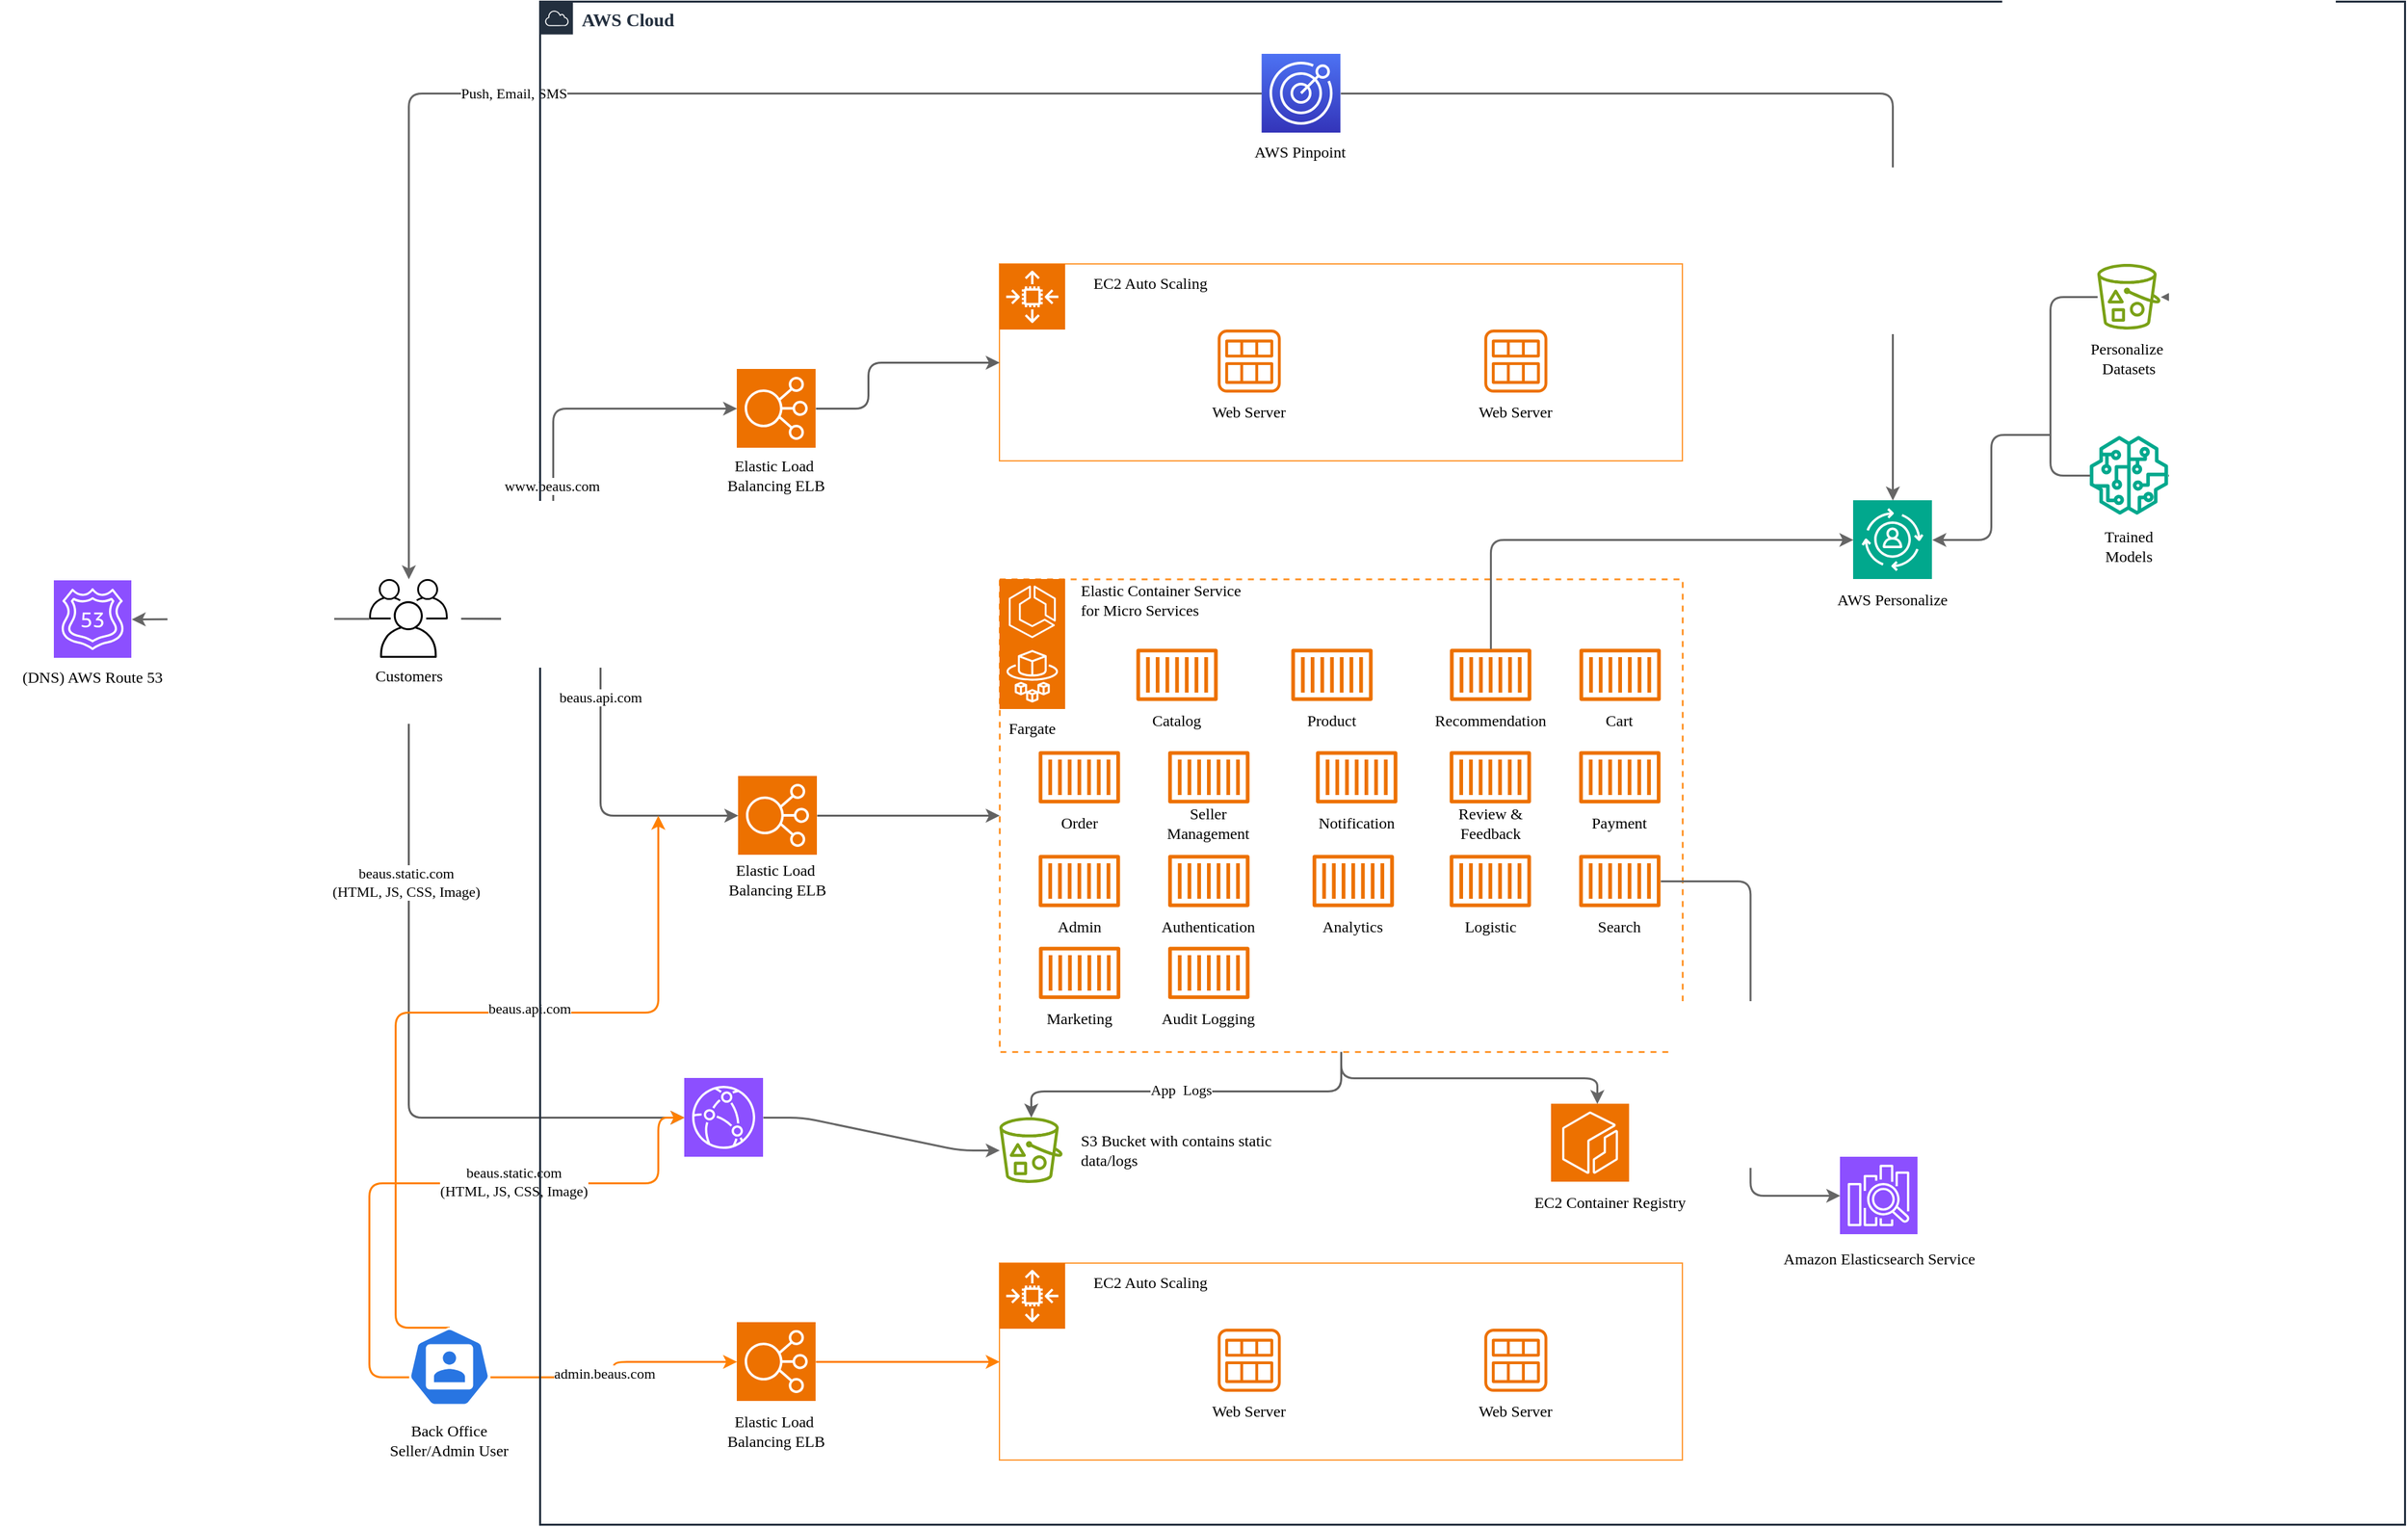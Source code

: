 <mxfile version="25.0.3">
  <diagram name="Page-1" id="vQM3DXcJj9G1k8KUexer">
    <mxGraphModel dx="3611" dy="2741" grid="1" gridSize="10" guides="1" tooltips="1" connect="1" arrows="1" fold="1" page="1" pageScale="1" pageWidth="827" pageHeight="1169" math="0" shadow="0">
      <root>
        <mxCell id="0" />
        <mxCell id="1" parent="0" />
        <mxCell id="d7FSB1s48Pba6PPE3b1l-3" value="&lt;font face=&quot;Verdana&quot; color=&quot;#000000&quot;&gt;Customers&lt;/font&gt;&lt;div&gt;&lt;br&gt;&lt;/div&gt;" style="sketch=0;outlineConnect=0;gradientColor=none;fontColor=#545B64;strokeColor=none;fillColor=#000000;dashed=0;verticalLabelPosition=bottom;verticalAlign=top;align=center;html=1;fontSize=12;fontStyle=0;aspect=fixed;shape=mxgraph.aws4.illustration_users;pointerEvents=1" vertex="1" parent="1">
          <mxGeometry x="200" y="280" width="60" height="60" as="geometry" />
        </mxCell>
        <mxCell id="d7FSB1s48Pba6PPE3b1l-4" value="" style="sketch=0;points=[[0,0,0],[0.25,0,0],[0.5,0,0],[0.75,0,0],[1,0,0],[0,1,0],[0.25,1,0],[0.5,1,0],[0.75,1,0],[1,1,0],[0,0.25,0],[0,0.5,0],[0,0.75,0],[1,0.25,0],[1,0.5,0],[1,0.75,0]];outlineConnect=0;fontColor=#232F3E;fillColor=#8C4FFF;strokeColor=#ffffff;dashed=0;verticalLabelPosition=bottom;verticalAlign=top;align=center;html=1;fontSize=12;fontStyle=0;aspect=fixed;shape=mxgraph.aws4.resourceIcon;resIcon=mxgraph.aws4.route_53;" vertex="1" parent="1">
          <mxGeometry x="-40" y="281" width="59" height="59" as="geometry" />
        </mxCell>
        <mxCell id="d7FSB1s48Pba6PPE3b1l-5" value="(DNS) AWS Route 53" style="text;html=1;align=center;verticalAlign=middle;whiteSpace=wrap;rounded=0;fontFamily=Verdana;" vertex="1" parent="1">
          <mxGeometry x="-80.87" y="340" width="140.75" height="30" as="geometry" />
        </mxCell>
        <mxCell id="d7FSB1s48Pba6PPE3b1l-6" value="" style="sketch=0;points=[[0,0,0],[0.25,0,0],[0.5,0,0],[0.75,0,0],[1,0,0],[0,1,0],[0.25,1,0],[0.5,1,0],[0.75,1,0],[1,1,0],[0,0.25,0],[0,0.5,0],[0,0.75,0],[1,0.25,0],[1,0.5,0],[1,0.75,0]];outlineConnect=0;fontColor=#232F3E;fillColor=#ED7100;strokeColor=#ffffff;dashed=0;verticalLabelPosition=bottom;verticalAlign=top;align=center;html=1;fontSize=12;fontStyle=0;aspect=fixed;shape=mxgraph.aws4.resourceIcon;resIcon=mxgraph.aws4.elastic_load_balancing;" vertex="1" parent="1">
          <mxGeometry x="480" y="120" width="60" height="60" as="geometry" />
        </mxCell>
        <mxCell id="d7FSB1s48Pba6PPE3b1l-64" style="edgeStyle=orthogonalEdgeStyle;rounded=1;orthogonalLoop=1;jettySize=auto;html=1;exitX=1;exitY=0.5;exitDx=0;exitDy=0;exitPerimeter=0;entryX=0;entryY=0.5;entryDx=0;entryDy=0;strokeColor=#616161;strokeWidth=1.5;curved=0;" edge="1" parent="1" source="d7FSB1s48Pba6PPE3b1l-7" target="d7FSB1s48Pba6PPE3b1l-23">
          <mxGeometry relative="1" as="geometry" />
        </mxCell>
        <mxCell id="d7FSB1s48Pba6PPE3b1l-7" value="" style="sketch=0;points=[[0,0,0],[0.25,0,0],[0.5,0,0],[0.75,0,0],[1,0,0],[0,1,0],[0.25,1,0],[0.5,1,0],[0.75,1,0],[1,1,0],[0,0.25,0],[0,0.5,0],[0,0.75,0],[1,0.25,0],[1,0.5,0],[1,0.75,0]];outlineConnect=0;fontColor=#232F3E;fillColor=#ED7100;strokeColor=#ffffff;dashed=0;verticalLabelPosition=bottom;verticalAlign=top;align=center;html=1;fontSize=12;fontStyle=0;aspect=fixed;shape=mxgraph.aws4.resourceIcon;resIcon=mxgraph.aws4.elastic_load_balancing;" vertex="1" parent="1">
          <mxGeometry x="481" y="430" width="60" height="60" as="geometry" />
        </mxCell>
        <mxCell id="d7FSB1s48Pba6PPE3b1l-9" value="" style="rounded=0;whiteSpace=wrap;html=1;fontColor=#000000;strokeColor=#FF9933;" vertex="1" parent="1">
          <mxGeometry x="680" y="40" width="520" height="150" as="geometry" />
        </mxCell>
        <mxCell id="d7FSB1s48Pba6PPE3b1l-10" value="" style="sketch=0;points=[[0,0,0],[0.25,0,0],[0.5,0,0],[0.75,0,0],[1,0,0],[0,1,0],[0.25,1,0],[0.5,1,0],[0.75,1,0],[1,1,0],[0,0.25,0],[0,0.5,0],[0,0.75,0],[1,0.25,0],[1,0.5,0],[1,0.75,0]];outlineConnect=0;fontColor=#232F3E;fillColor=#ED7100;strokeColor=#ffffff;dashed=0;verticalLabelPosition=bottom;verticalAlign=top;align=center;html=1;fontSize=12;fontStyle=0;aspect=fixed;shape=mxgraph.aws4.resourceIcon;resIcon=mxgraph.aws4.auto_scaling2;" vertex="1" parent="1">
          <mxGeometry x="680" y="40" width="50" height="50" as="geometry" />
        </mxCell>
        <mxCell id="d7FSB1s48Pba6PPE3b1l-11" value="" style="sketch=0;outlineConnect=0;fontColor=#232F3E;gradientColor=none;fillColor=#ED7100;strokeColor=none;dashed=0;verticalLabelPosition=bottom;verticalAlign=top;align=center;html=1;fontSize=12;fontStyle=0;aspect=fixed;pointerEvents=1;shape=mxgraph.aws4.ami;" vertex="1" parent="1">
          <mxGeometry x="846.19" y="90" width="48" height="48" as="geometry" />
        </mxCell>
        <mxCell id="d7FSB1s48Pba6PPE3b1l-12" value="Web Server" style="text;html=1;align=center;verticalAlign=middle;whiteSpace=wrap;rounded=0;fontFamily=Verdana;" vertex="1" parent="1">
          <mxGeometry x="827" y="138" width="86.38" height="30" as="geometry" />
        </mxCell>
        <mxCell id="d7FSB1s48Pba6PPE3b1l-13" value="" style="sketch=0;outlineConnect=0;fontColor=#232F3E;gradientColor=none;fillColor=#ED7100;strokeColor=none;dashed=0;verticalLabelPosition=bottom;verticalAlign=top;align=center;html=1;fontSize=12;fontStyle=0;aspect=fixed;pointerEvents=1;shape=mxgraph.aws4.ami;" vertex="1" parent="1">
          <mxGeometry x="1049.19" y="90" width="48" height="48" as="geometry" />
        </mxCell>
        <mxCell id="d7FSB1s48Pba6PPE3b1l-14" value="Web Server" style="text;html=1;align=center;verticalAlign=middle;whiteSpace=wrap;rounded=0;fontFamily=Verdana;" vertex="1" parent="1">
          <mxGeometry x="1030" y="138" width="86.38" height="30" as="geometry" />
        </mxCell>
        <mxCell id="d7FSB1s48Pba6PPE3b1l-15" value="EC2 Auto Scaling" style="text;html=1;align=center;verticalAlign=middle;whiteSpace=wrap;rounded=0;fontFamily=Verdana;fontStyle=0" vertex="1" parent="1">
          <mxGeometry x="730" y="40" width="130" height="30" as="geometry" />
        </mxCell>
        <mxCell id="d7FSB1s48Pba6PPE3b1l-16" value="" style="rounded=0;whiteSpace=wrap;html=1;fontColor=#000000;strokeColor=#FF9933;" vertex="1" parent="1">
          <mxGeometry x="680" y="801" width="520" height="150" as="geometry" />
        </mxCell>
        <mxCell id="d7FSB1s48Pba6PPE3b1l-17" value="" style="sketch=0;points=[[0,0,0],[0.25,0,0],[0.5,0,0],[0.75,0,0],[1,0,0],[0,1,0],[0.25,1,0],[0.5,1,0],[0.75,1,0],[1,1,0],[0,0.25,0],[0,0.5,0],[0,0.75,0],[1,0.25,0],[1,0.5,0],[1,0.75,0]];outlineConnect=0;fontColor=#232F3E;fillColor=#ED7100;strokeColor=#ffffff;dashed=0;verticalLabelPosition=bottom;verticalAlign=top;align=center;html=1;fontSize=12;fontStyle=0;aspect=fixed;shape=mxgraph.aws4.resourceIcon;resIcon=mxgraph.aws4.auto_scaling2;" vertex="1" parent="1">
          <mxGeometry x="680" y="801" width="50" height="50" as="geometry" />
        </mxCell>
        <mxCell id="d7FSB1s48Pba6PPE3b1l-18" value="" style="sketch=0;outlineConnect=0;fontColor=#232F3E;gradientColor=none;fillColor=#ED7100;strokeColor=none;dashed=0;verticalLabelPosition=bottom;verticalAlign=top;align=center;html=1;fontSize=12;fontStyle=0;aspect=fixed;pointerEvents=1;shape=mxgraph.aws4.ami;" vertex="1" parent="1">
          <mxGeometry x="846.19" y="851" width="48" height="48" as="geometry" />
        </mxCell>
        <mxCell id="d7FSB1s48Pba6PPE3b1l-19" value="Web Server" style="text;html=1;align=center;verticalAlign=middle;whiteSpace=wrap;rounded=0;fontFamily=Verdana;" vertex="1" parent="1">
          <mxGeometry x="827" y="899" width="86.38" height="30" as="geometry" />
        </mxCell>
        <mxCell id="d7FSB1s48Pba6PPE3b1l-20" value="" style="sketch=0;outlineConnect=0;fontColor=#232F3E;gradientColor=none;fillColor=#ED7100;strokeColor=none;dashed=0;verticalLabelPosition=bottom;verticalAlign=top;align=center;html=1;fontSize=12;fontStyle=0;aspect=fixed;pointerEvents=1;shape=mxgraph.aws4.ami;" vertex="1" parent="1">
          <mxGeometry x="1049.19" y="851" width="48" height="48" as="geometry" />
        </mxCell>
        <mxCell id="d7FSB1s48Pba6PPE3b1l-21" value="Web Server" style="text;html=1;align=center;verticalAlign=middle;whiteSpace=wrap;rounded=0;fontFamily=Verdana;" vertex="1" parent="1">
          <mxGeometry x="1030" y="899" width="86.38" height="30" as="geometry" />
        </mxCell>
        <mxCell id="d7FSB1s48Pba6PPE3b1l-22" value="EC2 Auto Scaling" style="text;html=1;align=center;verticalAlign=middle;whiteSpace=wrap;rounded=0;fontFamily=Verdana;fontStyle=0" vertex="1" parent="1">
          <mxGeometry x="730" y="801" width="130" height="30" as="geometry" />
        </mxCell>
        <mxCell id="d7FSB1s48Pba6PPE3b1l-70" style="edgeStyle=orthogonalEdgeStyle;rounded=1;orthogonalLoop=1;jettySize=auto;html=1;exitX=0.5;exitY=1;exitDx=0;exitDy=0;strokeColor=#666666;strokeWidth=1.5;curved=0;" edge="1" parent="1" source="d7FSB1s48Pba6PPE3b1l-23" target="d7FSB1s48Pba6PPE3b1l-66">
          <mxGeometry relative="1" as="geometry">
            <Array as="points">
              <mxPoint x="940" y="660" />
              <mxPoint x="1135" y="660" />
            </Array>
          </mxGeometry>
        </mxCell>
        <mxCell id="d7FSB1s48Pba6PPE3b1l-23" value="" style="rounded=0;whiteSpace=wrap;html=1;fontColor=#000000;strokeColor=#FF9933;dashed=1;strokeWidth=1.5;" vertex="1" parent="1">
          <mxGeometry x="680" y="280" width="520" height="360" as="geometry" />
        </mxCell>
        <mxCell id="d7FSB1s48Pba6PPE3b1l-24" value="" style="sketch=0;points=[[0,0,0],[0.25,0,0],[0.5,0,0],[0.75,0,0],[1,0,0],[0,1,0],[0.25,1,0],[0.5,1,0],[0.75,1,0],[1,1,0],[0,0.25,0],[0,0.5,0],[0,0.75,0],[1,0.25,0],[1,0.5,0],[1,0.75,0]];outlineConnect=0;fontColor=#232F3E;fillColor=#ED7100;strokeColor=#ffffff;dashed=0;verticalLabelPosition=bottom;verticalAlign=top;align=center;html=1;fontSize=12;fontStyle=0;aspect=fixed;shape=mxgraph.aws4.resourceIcon;resIcon=mxgraph.aws4.ecs;" vertex="1" parent="1">
          <mxGeometry x="680" y="280" width="50" height="50" as="geometry" />
        </mxCell>
        <mxCell id="d7FSB1s48Pba6PPE3b1l-25" value="" style="sketch=0;points=[[0,0,0],[0.25,0,0],[0.5,0,0],[0.75,0,0],[1,0,0],[0,1,0],[0.25,1,0],[0.5,1,0],[0.75,1,0],[1,1,0],[0,0.25,0],[0,0.5,0],[0,0.75,0],[1,0.25,0],[1,0.5,0],[1,0.75,0]];outlineConnect=0;fontColor=#232F3E;fillColor=#ED7100;strokeColor=#ffffff;dashed=0;verticalLabelPosition=bottom;verticalAlign=top;align=center;html=1;fontSize=12;fontStyle=0;aspect=fixed;shape=mxgraph.aws4.resourceIcon;resIcon=mxgraph.aws4.fargate;" vertex="1" parent="1">
          <mxGeometry x="680" y="329" width="50" height="50" as="geometry" />
        </mxCell>
        <mxCell id="d7FSB1s48Pba6PPE3b1l-26" value="Elastic Container Service&amp;nbsp;&lt;div&gt;for Micro Services&lt;/div&gt;" style="text;html=1;align=left;verticalAlign=middle;whiteSpace=wrap;rounded=0;fontFamily=Verdana;fontStyle=0" vertex="1" parent="1">
          <mxGeometry x="740" y="281" width="160" height="30" as="geometry" />
        </mxCell>
        <mxCell id="d7FSB1s48Pba6PPE3b1l-27" value="" style="sketch=0;outlineConnect=0;fontColor=#232F3E;gradientColor=none;fillColor=#ED7100;strokeColor=none;dashed=0;verticalLabelPosition=bottom;verticalAlign=top;align=center;html=1;fontSize=12;fontStyle=0;aspect=fixed;pointerEvents=1;shape=mxgraph.aws4.container_1;" vertex="1" parent="1">
          <mxGeometry x="784.25" y="333" width="61.94" height="40" as="geometry" />
        </mxCell>
        <mxCell id="d7FSB1s48Pba6PPE3b1l-28" value="Fargate" style="text;html=1;align=center;verticalAlign=middle;whiteSpace=wrap;rounded=0;fontFamily=Verdana;" vertex="1" parent="1">
          <mxGeometry x="680" y="379" width="50" height="30" as="geometry" />
        </mxCell>
        <mxCell id="d7FSB1s48Pba6PPE3b1l-29" value="Catalog" style="text;html=1;align=center;verticalAlign=middle;whiteSpace=wrap;rounded=0;fontFamily=Verdana;" vertex="1" parent="1">
          <mxGeometry x="772.03" y="373" width="86.38" height="30" as="geometry" />
        </mxCell>
        <mxCell id="d7FSB1s48Pba6PPE3b1l-30" value="" style="sketch=0;outlineConnect=0;fontColor=#232F3E;gradientColor=none;fillColor=#ED7100;strokeColor=none;dashed=0;verticalLabelPosition=bottom;verticalAlign=top;align=center;html=1;fontSize=12;fontStyle=0;aspect=fixed;pointerEvents=1;shape=mxgraph.aws4.container_1;" vertex="1" parent="1">
          <mxGeometry x="902.22" y="333" width="61.94" height="40" as="geometry" />
        </mxCell>
        <mxCell id="d7FSB1s48Pba6PPE3b1l-31" value="Product" style="text;html=1;align=center;verticalAlign=middle;whiteSpace=wrap;rounded=0;fontFamily=Verdana;" vertex="1" parent="1">
          <mxGeometry x="890" y="373" width="86.38" height="30" as="geometry" />
        </mxCell>
        <mxCell id="d7FSB1s48Pba6PPE3b1l-32" value="" style="sketch=0;outlineConnect=0;fontColor=#232F3E;gradientColor=none;fillColor=#ED7100;strokeColor=none;dashed=0;verticalLabelPosition=bottom;verticalAlign=top;align=center;html=1;fontSize=12;fontStyle=0;aspect=fixed;pointerEvents=1;shape=mxgraph.aws4.container_1;" vertex="1" parent="1">
          <mxGeometry x="1023.03" y="333" width="61.94" height="40" as="geometry" />
        </mxCell>
        <mxCell id="d7FSB1s48Pba6PPE3b1l-33" value="Recommendation" style="text;html=1;align=center;verticalAlign=middle;whiteSpace=wrap;rounded=0;fontFamily=Verdana;" vertex="1" parent="1">
          <mxGeometry x="1010.81" y="373" width="86.38" height="30" as="geometry" />
        </mxCell>
        <mxCell id="d7FSB1s48Pba6PPE3b1l-34" value="" style="sketch=0;outlineConnect=0;fontColor=#232F3E;gradientColor=none;fillColor=#ED7100;strokeColor=none;dashed=0;verticalLabelPosition=bottom;verticalAlign=top;align=center;html=1;fontSize=12;fontStyle=0;aspect=fixed;pointerEvents=1;shape=mxgraph.aws4.container_1;" vertex="1" parent="1">
          <mxGeometry x="709.87" y="411" width="61.94" height="40" as="geometry" />
        </mxCell>
        <mxCell id="d7FSB1s48Pba6PPE3b1l-35" value="Order" style="text;html=1;align=center;verticalAlign=middle;whiteSpace=wrap;rounded=0;fontFamily=Verdana;" vertex="1" parent="1">
          <mxGeometry x="697.65" y="451" width="86.38" height="30" as="geometry" />
        </mxCell>
        <mxCell id="d7FSB1s48Pba6PPE3b1l-36" value="" style="sketch=0;outlineConnect=0;fontColor=#232F3E;gradientColor=none;fillColor=#ED7100;strokeColor=none;dashed=0;verticalLabelPosition=bottom;verticalAlign=top;align=center;html=1;fontSize=12;fontStyle=0;aspect=fixed;pointerEvents=1;shape=mxgraph.aws4.container_1;" vertex="1" parent="1">
          <mxGeometry x="808.47" y="411" width="61.94" height="40" as="geometry" />
        </mxCell>
        <mxCell id="d7FSB1s48Pba6PPE3b1l-37" value="Seller Management" style="text;html=1;align=center;verticalAlign=middle;whiteSpace=wrap;rounded=0;fontFamily=Verdana;" vertex="1" parent="1">
          <mxGeometry x="796.25" y="451" width="86.38" height="30" as="geometry" />
        </mxCell>
        <mxCell id="d7FSB1s48Pba6PPE3b1l-38" value="" style="sketch=0;outlineConnect=0;fontColor=#232F3E;gradientColor=none;fillColor=#ED7100;strokeColor=none;dashed=0;verticalLabelPosition=bottom;verticalAlign=top;align=center;html=1;fontSize=12;fontStyle=0;aspect=fixed;pointerEvents=1;shape=mxgraph.aws4.container_1;" vertex="1" parent="1">
          <mxGeometry x="921.03" y="411" width="61.94" height="40" as="geometry" />
        </mxCell>
        <mxCell id="d7FSB1s48Pba6PPE3b1l-39" value="Notification" style="text;html=1;align=center;verticalAlign=middle;whiteSpace=wrap;rounded=0;fontFamily=Verdana;" vertex="1" parent="1">
          <mxGeometry x="908.81" y="451" width="86.38" height="30" as="geometry" />
        </mxCell>
        <mxCell id="d7FSB1s48Pba6PPE3b1l-40" value="" style="sketch=0;outlineConnect=0;fontColor=#232F3E;gradientColor=none;fillColor=#ED7100;strokeColor=none;dashed=0;verticalLabelPosition=bottom;verticalAlign=top;align=center;html=1;fontSize=12;fontStyle=0;aspect=fixed;pointerEvents=1;shape=mxgraph.aws4.container_1;" vertex="1" parent="1">
          <mxGeometry x="1022.81" y="411" width="61.94" height="40" as="geometry" />
        </mxCell>
        <mxCell id="d7FSB1s48Pba6PPE3b1l-41" value="Review &amp;amp; Feedback" style="text;html=1;align=center;verticalAlign=middle;whiteSpace=wrap;rounded=0;fontFamily=Verdana;" vertex="1" parent="1">
          <mxGeometry x="1010.59" y="451" width="86.38" height="30" as="geometry" />
        </mxCell>
        <mxCell id="d7FSB1s48Pba6PPE3b1l-42" value="" style="sketch=0;outlineConnect=0;fontColor=#232F3E;gradientColor=none;fillColor=#ED7100;strokeColor=none;dashed=0;verticalLabelPosition=bottom;verticalAlign=top;align=center;html=1;fontSize=12;fontStyle=0;aspect=fixed;pointerEvents=1;shape=mxgraph.aws4.container_1;" vertex="1" parent="1">
          <mxGeometry x="1121.41" y="411" width="61.94" height="40" as="geometry" />
        </mxCell>
        <mxCell id="d7FSB1s48Pba6PPE3b1l-43" value="Payment" style="text;html=1;align=center;verticalAlign=middle;whiteSpace=wrap;rounded=0;fontFamily=Verdana;" vertex="1" parent="1">
          <mxGeometry x="1109.19" y="451" width="86.38" height="30" as="geometry" />
        </mxCell>
        <mxCell id="d7FSB1s48Pba6PPE3b1l-44" value="" style="sketch=0;outlineConnect=0;fontColor=#232F3E;gradientColor=none;fillColor=#ED7100;strokeColor=none;dashed=0;verticalLabelPosition=bottom;verticalAlign=top;align=center;html=1;fontSize=12;fontStyle=0;aspect=fixed;pointerEvents=1;shape=mxgraph.aws4.container_1;" vertex="1" parent="1">
          <mxGeometry x="1121.63" y="333" width="61.94" height="40" as="geometry" />
        </mxCell>
        <mxCell id="d7FSB1s48Pba6PPE3b1l-45" value="Cart" style="text;html=1;align=center;verticalAlign=middle;whiteSpace=wrap;rounded=0;fontFamily=Verdana;" vertex="1" parent="1">
          <mxGeometry x="1109.41" y="373" width="86.38" height="30" as="geometry" />
        </mxCell>
        <mxCell id="d7FSB1s48Pba6PPE3b1l-46" value="" style="sketch=0;outlineConnect=0;fontColor=#232F3E;gradientColor=none;fillColor=#ED7100;strokeColor=none;dashed=0;verticalLabelPosition=bottom;verticalAlign=top;align=center;html=1;fontSize=12;fontStyle=0;aspect=fixed;pointerEvents=1;shape=mxgraph.aws4.container_1;" vertex="1" parent="1">
          <mxGeometry x="709.87" y="490" width="61.94" height="40" as="geometry" />
        </mxCell>
        <mxCell id="d7FSB1s48Pba6PPE3b1l-47" value="Admin" style="text;html=1;align=center;verticalAlign=middle;whiteSpace=wrap;rounded=0;fontFamily=Verdana;" vertex="1" parent="1">
          <mxGeometry x="697.65" y="530" width="86.38" height="30" as="geometry" />
        </mxCell>
        <mxCell id="d7FSB1s48Pba6PPE3b1l-48" value="" style="sketch=0;outlineConnect=0;fontColor=#232F3E;gradientColor=none;fillColor=#ED7100;strokeColor=none;dashed=0;verticalLabelPosition=bottom;verticalAlign=top;align=center;html=1;fontSize=12;fontStyle=0;aspect=fixed;pointerEvents=1;shape=mxgraph.aws4.container_1;" vertex="1" parent="1">
          <mxGeometry x="808.47" y="490" width="61.94" height="40" as="geometry" />
        </mxCell>
        <mxCell id="d7FSB1s48Pba6PPE3b1l-49" value="Authentication" style="text;html=1;align=center;verticalAlign=middle;whiteSpace=wrap;rounded=0;fontFamily=Verdana;" vertex="1" parent="1">
          <mxGeometry x="796.25" y="530" width="86.38" height="30" as="geometry" />
        </mxCell>
        <mxCell id="d7FSB1s48Pba6PPE3b1l-50" value="" style="sketch=0;outlineConnect=0;fontColor=#232F3E;gradientColor=none;fillColor=#ED7100;strokeColor=none;dashed=0;verticalLabelPosition=bottom;verticalAlign=top;align=center;html=1;fontSize=12;fontStyle=0;aspect=fixed;pointerEvents=1;shape=mxgraph.aws4.container_1;" vertex="1" parent="1">
          <mxGeometry x="918.41" y="490" width="61.94" height="40" as="geometry" />
        </mxCell>
        <mxCell id="d7FSB1s48Pba6PPE3b1l-51" value="Analytics" style="text;html=1;align=center;verticalAlign=middle;whiteSpace=wrap;rounded=0;fontFamily=Verdana;" vertex="1" parent="1">
          <mxGeometry x="906.19" y="530" width="86.38" height="30" as="geometry" />
        </mxCell>
        <mxCell id="d7FSB1s48Pba6PPE3b1l-52" value="" style="sketch=0;outlineConnect=0;fontColor=#232F3E;gradientColor=none;fillColor=#ED7100;strokeColor=none;dashed=0;verticalLabelPosition=bottom;verticalAlign=top;align=center;html=1;fontSize=12;fontStyle=0;aspect=fixed;pointerEvents=1;shape=mxgraph.aws4.container_1;" vertex="1" parent="1">
          <mxGeometry x="1022.81" y="490" width="61.94" height="40" as="geometry" />
        </mxCell>
        <mxCell id="d7FSB1s48Pba6PPE3b1l-53" value="Logistic" style="text;html=1;align=center;verticalAlign=middle;whiteSpace=wrap;rounded=0;fontFamily=Verdana;" vertex="1" parent="1">
          <mxGeometry x="1010.59" y="530" width="86.38" height="30" as="geometry" />
        </mxCell>
        <mxCell id="d7FSB1s48Pba6PPE3b1l-54" value="" style="sketch=0;outlineConnect=0;fontColor=#232F3E;gradientColor=none;fillColor=#ED7100;strokeColor=none;dashed=0;verticalLabelPosition=bottom;verticalAlign=top;align=center;html=1;fontSize=12;fontStyle=0;aspect=fixed;pointerEvents=1;shape=mxgraph.aws4.container_1;" vertex="1" parent="1">
          <mxGeometry x="1121.41" y="490" width="61.94" height="40" as="geometry" />
        </mxCell>
        <mxCell id="d7FSB1s48Pba6PPE3b1l-55" value="Search" style="text;html=1;align=center;verticalAlign=middle;whiteSpace=wrap;rounded=0;fontFamily=Verdana;" vertex="1" parent="1">
          <mxGeometry x="1109.19" y="530" width="86.38" height="30" as="geometry" />
        </mxCell>
        <mxCell id="d7FSB1s48Pba6PPE3b1l-56" value="" style="sketch=0;outlineConnect=0;fontColor=#232F3E;gradientColor=none;fillColor=#ED7100;strokeColor=none;dashed=0;verticalLabelPosition=bottom;verticalAlign=top;align=center;html=1;fontSize=12;fontStyle=0;aspect=fixed;pointerEvents=1;shape=mxgraph.aws4.container_1;" vertex="1" parent="1">
          <mxGeometry x="710.09" y="560" width="61.94" height="40" as="geometry" />
        </mxCell>
        <mxCell id="d7FSB1s48Pba6PPE3b1l-57" value="Marketing" style="text;html=1;align=center;verticalAlign=middle;whiteSpace=wrap;rounded=0;fontFamily=Verdana;" vertex="1" parent="1">
          <mxGeometry x="697.87" y="600" width="86.38" height="30" as="geometry" />
        </mxCell>
        <mxCell id="d7FSB1s48Pba6PPE3b1l-58" value="" style="sketch=0;outlineConnect=0;fontColor=#232F3E;gradientColor=none;fillColor=#ED7100;strokeColor=none;dashed=0;verticalLabelPosition=bottom;verticalAlign=top;align=center;html=1;fontSize=12;fontStyle=0;aspect=fixed;pointerEvents=1;shape=mxgraph.aws4.container_1;" vertex="1" parent="1">
          <mxGeometry x="808.47" y="560" width="61.94" height="40" as="geometry" />
        </mxCell>
        <mxCell id="d7FSB1s48Pba6PPE3b1l-59" value="Audit Logging" style="text;html=1;align=center;verticalAlign=middle;whiteSpace=wrap;rounded=0;fontFamily=Verdana;" vertex="1" parent="1">
          <mxGeometry x="796.25" y="600" width="86.38" height="30" as="geometry" />
        </mxCell>
        <mxCell id="d7FSB1s48Pba6PPE3b1l-60" value="Elastic Load&amp;nbsp;&lt;div&gt;Balancing ELB&lt;/div&gt;" style="text;html=1;align=center;verticalAlign=middle;whiteSpace=wrap;rounded=0;fontFamily=Verdana;fontStyle=0" vertex="1" parent="1">
          <mxGeometry x="450" y="186" width="120" height="30" as="geometry" />
        </mxCell>
        <mxCell id="d7FSB1s48Pba6PPE3b1l-61" value="Elastic Load&amp;nbsp;&lt;div&gt;Balancing ELB&lt;/div&gt;" style="text;html=1;align=center;verticalAlign=middle;whiteSpace=wrap;rounded=0;fontFamily=Verdana;fontStyle=0" vertex="1" parent="1">
          <mxGeometry x="451" y="494" width="120" height="30" as="geometry" />
        </mxCell>
        <mxCell id="d7FSB1s48Pba6PPE3b1l-110" style="edgeStyle=orthogonalEdgeStyle;rounded=1;orthogonalLoop=1;jettySize=auto;html=1;exitX=1;exitY=0.5;exitDx=0;exitDy=0;exitPerimeter=0;entryX=0;entryY=0.5;entryDx=0;entryDy=0;strokeColor=#FF8000;strokeWidth=1.5;curved=0;" edge="1" parent="1" source="d7FSB1s48Pba6PPE3b1l-62" target="d7FSB1s48Pba6PPE3b1l-16">
          <mxGeometry relative="1" as="geometry" />
        </mxCell>
        <mxCell id="d7FSB1s48Pba6PPE3b1l-62" value="" style="sketch=0;points=[[0,0,0],[0.25,0,0],[0.5,0,0],[0.75,0,0],[1,0,0],[0,1,0],[0.25,1,0],[0.5,1,0],[0.75,1,0],[1,1,0],[0,0.25,0],[0,0.5,0],[0,0.75,0],[1,0.25,0],[1,0.5,0],[1,0.75,0]];outlineConnect=0;fontColor=#232F3E;fillColor=#ED7100;strokeColor=#ffffff;dashed=0;verticalLabelPosition=bottom;verticalAlign=top;align=center;html=1;fontSize=12;fontStyle=0;aspect=fixed;shape=mxgraph.aws4.resourceIcon;resIcon=mxgraph.aws4.elastic_load_balancing;" vertex="1" parent="1">
          <mxGeometry x="480" y="846" width="60" height="60" as="geometry" />
        </mxCell>
        <mxCell id="d7FSB1s48Pba6PPE3b1l-63" value="Elastic Load&amp;nbsp;&lt;div&gt;Balancing ELB&lt;/div&gt;" style="text;html=1;align=center;verticalAlign=middle;whiteSpace=wrap;rounded=0;fontFamily=Verdana;fontStyle=0" vertex="1" parent="1">
          <mxGeometry x="450" y="914" width="120" height="30" as="geometry" />
        </mxCell>
        <mxCell id="d7FSB1s48Pba6PPE3b1l-65" value="" style="sketch=0;outlineConnect=0;fontColor=#232F3E;gradientColor=none;fillColor=#7AA116;strokeColor=none;dashed=0;verticalLabelPosition=bottom;verticalAlign=top;align=center;html=1;fontSize=12;fontStyle=0;aspect=fixed;pointerEvents=1;shape=mxgraph.aws4.bucket_with_objects;" vertex="1" parent="1">
          <mxGeometry x="680" y="690" width="48.08" height="50" as="geometry" />
        </mxCell>
        <mxCell id="d7FSB1s48Pba6PPE3b1l-66" value="" style="sketch=0;points=[[0,0,0],[0.25,0,0],[0.5,0,0],[0.75,0,0],[1,0,0],[0,1,0],[0.25,1,0],[0.5,1,0],[0.75,1,0],[1,1,0],[0,0.25,0],[0,0.5,0],[0,0.75,0],[1,0.25,0],[1,0.5,0],[1,0.75,0]];outlineConnect=0;fontColor=#232F3E;fillColor=#ED7100;strokeColor=#ffffff;dashed=0;verticalLabelPosition=bottom;verticalAlign=top;align=center;html=1;fontSize=12;fontStyle=0;aspect=fixed;shape=mxgraph.aws4.resourceIcon;resIcon=mxgraph.aws4.ecr;" vertex="1" parent="1">
          <mxGeometry x="1100" y="679.59" width="59.41" height="59.41" as="geometry" />
        </mxCell>
        <mxCell id="d7FSB1s48Pba6PPE3b1l-68" style="edgeStyle=orthogonalEdgeStyle;rounded=1;orthogonalLoop=1;jettySize=auto;html=1;exitX=0.5;exitY=1;exitDx=0;exitDy=0;strokeColor=#616161;strokeWidth=1.5;curved=0;" edge="1" parent="1" source="d7FSB1s48Pba6PPE3b1l-23" target="d7FSB1s48Pba6PPE3b1l-65">
          <mxGeometry relative="1" as="geometry">
            <mxPoint x="551" y="470" as="sourcePoint" />
            <mxPoint x="690" y="470" as="targetPoint" />
            <Array as="points">
              <mxPoint x="940" y="670" />
              <mxPoint x="704" y="670" />
            </Array>
          </mxGeometry>
        </mxCell>
        <mxCell id="d7FSB1s48Pba6PPE3b1l-69" value="&lt;font face=&quot;Verdana&quot;&gt;App&amp;nbsp; Logs&lt;/font&gt;" style="edgeLabel;html=1;align=center;verticalAlign=middle;resizable=0;points=[];" vertex="1" connectable="0" parent="d7FSB1s48Pba6PPE3b1l-68">
          <mxGeometry x="0.063" y="-1" relative="1" as="geometry">
            <mxPoint as="offset" />
          </mxGeometry>
        </mxCell>
        <mxCell id="d7FSB1s48Pba6PPE3b1l-71" value="S3 Bucket with contains static data/logs" style="text;html=1;align=left;verticalAlign=middle;whiteSpace=wrap;rounded=0;fontFamily=Verdana;fontStyle=0" vertex="1" parent="1">
          <mxGeometry x="740" y="700" width="160" height="30" as="geometry" />
        </mxCell>
        <mxCell id="d7FSB1s48Pba6PPE3b1l-72" value="EC2 Container Registry" style="text;html=1;align=center;verticalAlign=middle;whiteSpace=wrap;rounded=0;fontFamily=Verdana;fontStyle=0" vertex="1" parent="1">
          <mxGeometry x="1070" y="740" width="150" height="30" as="geometry" />
        </mxCell>
        <mxCell id="d7FSB1s48Pba6PPE3b1l-73" value="" style="endArrow=classic;html=1;rounded=1;entryX=0;entryY=0.5;entryDx=0;entryDy=0;entryPerimeter=0;edgeStyle=orthogonalEdgeStyle;strokeColor=#666666;curved=0;strokeWidth=1.5;" edge="1" parent="1" target="d7FSB1s48Pba6PPE3b1l-6">
          <mxGeometry width="50" height="50" relative="1" as="geometry">
            <mxPoint x="270" y="310" as="sourcePoint" />
            <mxPoint x="790" y="360" as="targetPoint" />
            <Array as="points">
              <mxPoint x="340" y="310" />
              <mxPoint x="340" y="150" />
            </Array>
          </mxGeometry>
        </mxCell>
        <mxCell id="d7FSB1s48Pba6PPE3b1l-74" value="&lt;font face=&quot;Verdana&quot;&gt;www.beaus.com&lt;/font&gt;" style="edgeLabel;html=1;align=center;verticalAlign=middle;resizable=0;points=[];" vertex="1" connectable="0" parent="d7FSB1s48Pba6PPE3b1l-73">
          <mxGeometry x="-0.076" y="1" relative="1" as="geometry">
            <mxPoint as="offset" />
          </mxGeometry>
        </mxCell>
        <mxCell id="d7FSB1s48Pba6PPE3b1l-75" style="edgeStyle=orthogonalEdgeStyle;rounded=1;orthogonalLoop=1;jettySize=auto;html=1;exitX=1;exitY=0.5;exitDx=0;exitDy=0;exitPerimeter=0;entryX=0;entryY=0.5;entryDx=0;entryDy=0;strokeColor=#616161;strokeWidth=1.5;curved=0;" edge="1" parent="1" source="d7FSB1s48Pba6PPE3b1l-6" target="d7FSB1s48Pba6PPE3b1l-9">
          <mxGeometry relative="1" as="geometry">
            <mxPoint x="551" y="470" as="sourcePoint" />
            <mxPoint x="690" y="470" as="targetPoint" />
            <Array as="points">
              <mxPoint x="580" y="150" />
              <mxPoint x="580" y="115" />
            </Array>
          </mxGeometry>
        </mxCell>
        <mxCell id="d7FSB1s48Pba6PPE3b1l-76" style="edgeStyle=orthogonalEdgeStyle;rounded=1;orthogonalLoop=1;jettySize=auto;html=1;entryX=0;entryY=0.5;entryDx=0;entryDy=0;strokeColor=#616161;strokeWidth=1.5;curved=0;entryPerimeter=0;" edge="1" parent="1" target="d7FSB1s48Pba6PPE3b1l-7">
          <mxGeometry relative="1" as="geometry">
            <mxPoint x="270" y="310" as="sourcePoint" />
            <mxPoint x="700" y="480" as="targetPoint" />
          </mxGeometry>
        </mxCell>
        <mxCell id="d7FSB1s48Pba6PPE3b1l-77" value="&lt;font face=&quot;Verdana&quot;&gt;beaus.api.com&lt;/font&gt;" style="edgeLabel;html=1;align=center;verticalAlign=middle;resizable=0;points=[];" vertex="1" connectable="0" parent="d7FSB1s48Pba6PPE3b1l-76">
          <mxGeometry x="-0.087" relative="1" as="geometry">
            <mxPoint y="1" as="offset" />
          </mxGeometry>
        </mxCell>
        <mxCell id="d7FSB1s48Pba6PPE3b1l-84" style="edgeStyle=entityRelationEdgeStyle;rounded=1;orthogonalLoop=1;jettySize=auto;html=1;exitX=1;exitY=0.5;exitDx=0;exitDy=0;exitPerimeter=0;curved=0;strokeColor=#666666;strokeWidth=1.5;" edge="1" parent="1" source="d7FSB1s48Pba6PPE3b1l-78" target="d7FSB1s48Pba6PPE3b1l-65">
          <mxGeometry relative="1" as="geometry" />
        </mxCell>
        <mxCell id="d7FSB1s48Pba6PPE3b1l-78" value="" style="sketch=0;points=[[0,0,0],[0.25,0,0],[0.5,0,0],[0.75,0,0],[1,0,0],[0,1,0],[0.25,1,0],[0.5,1,0],[0.75,1,0],[1,1,0],[0,0.25,0],[0,0.5,0],[0,0.75,0],[1,0.25,0],[1,0.5,0],[1,0.75,0]];outlineConnect=0;fontColor=#232F3E;fillColor=#8C4FFF;strokeColor=#ffffff;dashed=0;verticalLabelPosition=bottom;verticalAlign=top;align=center;html=1;fontSize=12;fontStyle=0;aspect=fixed;shape=mxgraph.aws4.resourceIcon;resIcon=mxgraph.aws4.cloudfront;" vertex="1" parent="1">
          <mxGeometry x="440" y="660" width="60" height="60" as="geometry" />
        </mxCell>
        <mxCell id="d7FSB1s48Pba6PPE3b1l-79" style="edgeStyle=orthogonalEdgeStyle;rounded=1;orthogonalLoop=1;jettySize=auto;html=1;entryX=0;entryY=0.5;entryDx=0;entryDy=0;strokeColor=#616161;strokeWidth=1.5;curved=0;entryPerimeter=0;" edge="1" parent="1" target="d7FSB1s48Pba6PPE3b1l-78">
          <mxGeometry relative="1" as="geometry">
            <mxPoint x="230" y="390" as="sourcePoint" />
            <mxPoint x="690" y="470" as="targetPoint" />
            <Array as="points">
              <mxPoint x="230" y="690" />
            </Array>
          </mxGeometry>
        </mxCell>
        <mxCell id="d7FSB1s48Pba6PPE3b1l-80" value="beaus.static.com&lt;div&gt;(HTML, JS, CSS, Image)&lt;/div&gt;" style="edgeLabel;html=1;align=center;verticalAlign=middle;resizable=0;points=[];fontFamily=Verdana;" vertex="1" connectable="0" parent="d7FSB1s48Pba6PPE3b1l-79">
          <mxGeometry x="-0.525" y="-2" relative="1" as="geometry">
            <mxPoint as="offset" />
          </mxGeometry>
        </mxCell>
        <mxCell id="d7FSB1s48Pba6PPE3b1l-81" value="" style="sketch=0;points=[[0,0,0],[0.25,0,0],[0.5,0,0],[0.75,0,0],[1,0,0],[0,1,0],[0.25,1,0],[0.5,1,0],[0.75,1,0],[1,1,0],[0,0.25,0],[0,0.5,0],[0,0.75,0],[1,0.25,0],[1,0.5,0],[1,0.75,0]];outlineConnect=0;fontColor=#232F3E;fillColor=#8C4FFF;strokeColor=#ffffff;dashed=0;verticalLabelPosition=bottom;verticalAlign=top;align=center;html=1;fontSize=12;fontStyle=0;aspect=fixed;shape=mxgraph.aws4.resourceIcon;resIcon=mxgraph.aws4.elasticsearch_service;" vertex="1" parent="1">
          <mxGeometry x="1320" y="720" width="59" height="59" as="geometry" />
        </mxCell>
        <mxCell id="d7FSB1s48Pba6PPE3b1l-82" value="Amazon Elasticsearch Service" style="text;html=1;align=center;verticalAlign=middle;whiteSpace=wrap;rounded=0;fontFamily=Verdana;fontStyle=0" vertex="1" parent="1">
          <mxGeometry x="1274.5" y="783" width="150" height="30" as="geometry" />
        </mxCell>
        <mxCell id="d7FSB1s48Pba6PPE3b1l-85" value="" style="sketch=0;points=[[0,0,0],[0.25,0,0],[0.5,0,0],[0.75,0,0],[1,0,0],[0,1,0],[0.25,1,0],[0.5,1,0],[0.75,1,0],[1,1,0],[0,0.25,0],[0,0.5,0],[0,0.75,0],[1,0.25,0],[1,0.5,0],[1,0.75,0]];outlineConnect=0;fontColor=#232F3E;fillColor=#01A88D;strokeColor=#ffffff;dashed=0;verticalLabelPosition=bottom;verticalAlign=top;align=center;html=1;fontSize=12;fontStyle=0;aspect=fixed;shape=mxgraph.aws4.resourceIcon;resIcon=mxgraph.aws4.personalize;" vertex="1" parent="1">
          <mxGeometry x="1330" y="220" width="60" height="60" as="geometry" />
        </mxCell>
        <mxCell id="d7FSB1s48Pba6PPE3b1l-86" value="" style="endArrow=classic;html=1;rounded=1;entryX=0;entryY=0.5;entryDx=0;entryDy=0;entryPerimeter=0;edgeStyle=orthogonalEdgeStyle;curved=0;strokeColor=#666666;strokeWidth=1.5;" edge="1" parent="1" source="d7FSB1s48Pba6PPE3b1l-32" target="d7FSB1s48Pba6PPE3b1l-85">
          <mxGeometry width="50" height="50" relative="1" as="geometry">
            <mxPoint x="1130" y="560" as="sourcePoint" />
            <mxPoint x="1180" y="510" as="targetPoint" />
            <Array as="points">
              <mxPoint x="1054" y="250" />
            </Array>
          </mxGeometry>
        </mxCell>
        <mxCell id="d7FSB1s48Pba6PPE3b1l-87" value="AWS Personalize" style="text;html=1;align=center;verticalAlign=middle;whiteSpace=wrap;rounded=0;fontFamily=Verdana;fontStyle=0" vertex="1" parent="1">
          <mxGeometry x="1300" y="281" width="120" height="30" as="geometry" />
        </mxCell>
        <mxCell id="d7FSB1s48Pba6PPE3b1l-88" value="" style="sketch=0;outlineConnect=0;fontColor=#232F3E;gradientColor=none;fillColor=#01A88D;strokeColor=none;dashed=0;verticalLabelPosition=bottom;verticalAlign=top;align=center;html=1;fontSize=12;fontStyle=0;aspect=fixed;pointerEvents=1;shape=mxgraph.aws4.sagemaker_model;" vertex="1" parent="1">
          <mxGeometry x="1510" y="171" width="60" height="60" as="geometry" />
        </mxCell>
        <mxCell id="d7FSB1s48Pba6PPE3b1l-89" value="" style="sketch=0;outlineConnect=0;fontColor=#232F3E;gradientColor=none;fillColor=#7AA116;strokeColor=none;dashed=0;verticalLabelPosition=bottom;verticalAlign=top;align=center;html=1;fontSize=12;fontStyle=0;aspect=fixed;pointerEvents=1;shape=mxgraph.aws4.bucket_with_objects;" vertex="1" parent="1">
          <mxGeometry x="1515.96" y="40" width="48.08" height="50" as="geometry" />
        </mxCell>
        <mxCell id="d7FSB1s48Pba6PPE3b1l-90" value="" style="endArrow=none;html=1;rounded=1;edgeStyle=orthogonalEdgeStyle;curved=0;strokeColor=#666666;strokeWidth=1.5;" edge="1" parent="1" source="d7FSB1s48Pba6PPE3b1l-88" target="d7FSB1s48Pba6PPE3b1l-89">
          <mxGeometry width="50" height="50" relative="1" as="geometry">
            <mxPoint x="1270" y="400" as="sourcePoint" />
            <mxPoint x="1320" y="350" as="targetPoint" />
            <Array as="points">
              <mxPoint x="1480" y="201" />
              <mxPoint x="1480" y="65" />
            </Array>
          </mxGeometry>
        </mxCell>
        <mxCell id="d7FSB1s48Pba6PPE3b1l-91" value="" style="endArrow=classic;html=1;rounded=1;strokeColor=#666666;edgeStyle=orthogonalEdgeStyle;strokeWidth=1.5;" edge="1" parent="1" source="d7FSB1s48Pba6PPE3b1l-88" target="d7FSB1s48Pba6PPE3b1l-89">
          <mxGeometry width="50" height="50" relative="1" as="geometry">
            <mxPoint x="1260" y="400" as="sourcePoint" />
            <mxPoint x="1310" y="350" as="targetPoint" />
            <Array as="points">
              <mxPoint x="1600" y="201" />
              <mxPoint x="1600" y="65" />
            </Array>
          </mxGeometry>
        </mxCell>
        <mxCell id="d7FSB1s48Pba6PPE3b1l-92" value="Personalize&amp;nbsp;&lt;div&gt;Datasets&lt;/div&gt;" style="text;html=1;align=center;verticalAlign=middle;whiteSpace=wrap;rounded=0;fontFamily=Verdana;fontStyle=0" vertex="1" parent="1">
          <mxGeometry x="1490" y="97" width="100" height="30" as="geometry" />
        </mxCell>
        <mxCell id="d7FSB1s48Pba6PPE3b1l-93" value="Trained&lt;div&gt;Models&lt;/div&gt;" style="text;html=1;align=center;verticalAlign=middle;whiteSpace=wrap;rounded=0;fontFamily=Verdana;fontStyle=0" vertex="1" parent="1">
          <mxGeometry x="1490" y="240" width="100" height="30" as="geometry" />
        </mxCell>
        <mxCell id="d7FSB1s48Pba6PPE3b1l-95" style="edgeStyle=orthogonalEdgeStyle;rounded=1;orthogonalLoop=1;jettySize=auto;html=1;exitX=0;exitY=0.5;exitDx=0;exitDy=0;exitPerimeter=0;curved=0;strokeWidth=1.5;strokeColor=#666666;" edge="1" parent="1" source="d7FSB1s48Pba6PPE3b1l-94" target="d7FSB1s48Pba6PPE3b1l-3">
          <mxGeometry relative="1" as="geometry" />
        </mxCell>
        <mxCell id="d7FSB1s48Pba6PPE3b1l-96" value="&lt;font face=&quot;Verdana&quot;&gt;Push, Email, SMS&lt;/font&gt;" style="edgeLabel;html=1;align=center;verticalAlign=middle;resizable=0;points=[];" vertex="1" connectable="0" parent="d7FSB1s48Pba6PPE3b1l-95">
          <mxGeometry x="0.188" y="-2" relative="1" as="geometry">
            <mxPoint x="36" y="2" as="offset" />
          </mxGeometry>
        </mxCell>
        <mxCell id="d7FSB1s48Pba6PPE3b1l-97" style="edgeStyle=orthogonalEdgeStyle;rounded=1;orthogonalLoop=1;jettySize=auto;html=1;exitX=1;exitY=0.5;exitDx=0;exitDy=0;exitPerimeter=0;curved=0;strokeColor=#666666;strokeWidth=1.5;" edge="1" parent="1" source="d7FSB1s48Pba6PPE3b1l-94" target="d7FSB1s48Pba6PPE3b1l-85">
          <mxGeometry relative="1" as="geometry" />
        </mxCell>
        <mxCell id="d7FSB1s48Pba6PPE3b1l-94" value="" style="sketch=0;points=[[0,0,0],[0.25,0,0],[0.5,0,0],[0.75,0,0],[1,0,0],[0,1,0],[0.25,1,0],[0.5,1,0],[0.75,1,0],[1,1,0],[0,0.25,0],[0,0.5,0],[0,0.75,0],[1,0.25,0],[1,0.5,0],[1,0.75,0]];outlineConnect=0;fontColor=#232F3E;gradientColor=#4D72F3;gradientDirection=north;fillColor=#3334B9;strokeColor=#ffffff;dashed=0;verticalLabelPosition=bottom;verticalAlign=top;align=center;html=1;fontSize=12;fontStyle=0;aspect=fixed;shape=mxgraph.aws4.resourceIcon;resIcon=mxgraph.aws4.pinpoint;" vertex="1" parent="1">
          <mxGeometry x="879.63" y="-120" width="60" height="60" as="geometry" />
        </mxCell>
        <mxCell id="d7FSB1s48Pba6PPE3b1l-98" value="" style="endArrow=classic;html=1;rounded=1;entryX=1;entryY=0.5;entryDx=0;entryDy=0;entryPerimeter=0;edgeStyle=orthogonalEdgeStyle;strokeColor=#666666;strokeWidth=1.5;" edge="1" parent="1" target="d7FSB1s48Pba6PPE3b1l-85">
          <mxGeometry width="50" height="50" relative="1" as="geometry">
            <mxPoint x="1480" y="170" as="sourcePoint" />
            <mxPoint x="860" y="110" as="targetPoint" />
            <Array as="points">
              <mxPoint x="1480" y="170" />
              <mxPoint x="1435" y="170" />
              <mxPoint x="1435" y="250" />
            </Array>
          </mxGeometry>
        </mxCell>
        <mxCell id="d7FSB1s48Pba6PPE3b1l-99" value="AWS Pinpoint" style="text;html=1;align=center;verticalAlign=middle;whiteSpace=wrap;rounded=0;fontFamily=Verdana;fontStyle=0" vertex="1" parent="1">
          <mxGeometry x="864.45" y="-60" width="90.37" height="30" as="geometry" />
        </mxCell>
        <mxCell id="d7FSB1s48Pba6PPE3b1l-100" value="" style="endArrow=classic;html=1;rounded=1;entryX=0;entryY=0.5;entryDx=0;entryDy=0;entryPerimeter=0;edgeStyle=orthogonalEdgeStyle;curved=0;strokeWidth=1.5;strokeColor=#666666;" edge="1" parent="1" source="d7FSB1s48Pba6PPE3b1l-54" target="d7FSB1s48Pba6PPE3b1l-81">
          <mxGeometry width="50" height="50" relative="1" as="geometry">
            <mxPoint x="1340" y="580" as="sourcePoint" />
            <mxPoint x="1390" y="530" as="targetPoint" />
          </mxGeometry>
        </mxCell>
        <mxCell id="d7FSB1s48Pba6PPE3b1l-101" value="" style="endArrow=classic;html=1;rounded=1;entryX=1;entryY=0.5;entryDx=0;entryDy=0;entryPerimeter=0;strokeColor=#666666;strokeWidth=1.5;" edge="1" parent="1" source="d7FSB1s48Pba6PPE3b1l-3" target="d7FSB1s48Pba6PPE3b1l-4">
          <mxGeometry width="50" height="50" relative="1" as="geometry">
            <mxPoint x="250" y="690" as="sourcePoint" />
            <mxPoint x="300" y="640" as="targetPoint" />
          </mxGeometry>
        </mxCell>
        <mxCell id="d7FSB1s48Pba6PPE3b1l-108" style="edgeStyle=orthogonalEdgeStyle;rounded=1;orthogonalLoop=1;jettySize=auto;html=1;exitX=0.5;exitY=0;exitDx=0;exitDy=0;exitPerimeter=0;curved=0;strokeColor=#FF8000;strokeWidth=1.5;" edge="1" parent="1" source="d7FSB1s48Pba6PPE3b1l-102">
          <mxGeometry relative="1" as="geometry">
            <mxPoint x="420" y="460" as="targetPoint" />
            <Array as="points">
              <mxPoint x="220" y="850" />
              <mxPoint x="220" y="610" />
              <mxPoint x="420" y="610" />
            </Array>
          </mxGeometry>
        </mxCell>
        <mxCell id="d7FSB1s48Pba6PPE3b1l-109" value="&lt;font face=&quot;Verdana&quot;&gt;beaus.api.com&lt;/font&gt;" style="edgeLabel;html=1;align=center;verticalAlign=middle;resizable=0;points=[];" vertex="1" connectable="0" parent="d7FSB1s48Pba6PPE3b1l-108">
          <mxGeometry x="0.03" y="3" relative="1" as="geometry">
            <mxPoint x="58" as="offset" />
          </mxGeometry>
        </mxCell>
        <mxCell id="d7FSB1s48Pba6PPE3b1l-102" value="" style="aspect=fixed;sketch=0;html=1;dashed=0;whitespace=wrap;verticalLabelPosition=bottom;verticalAlign=top;fillColor=#2875E2;strokeColor=#ffffff;points=[[0.005,0.63,0],[0.1,0.2,0],[0.9,0.2,0],[0.5,0,0],[0.995,0.63,0],[0.72,0.99,0],[0.5,1,0],[0.28,0.99,0]];shape=mxgraph.kubernetes.icon2;prIcon=user" vertex="1" parent="1">
          <mxGeometry x="230" y="850" width="62.5" height="60" as="geometry" />
        </mxCell>
        <mxCell id="d7FSB1s48Pba6PPE3b1l-103" style="edgeStyle=orthogonalEdgeStyle;rounded=1;orthogonalLoop=1;jettySize=auto;html=1;exitX=0.995;exitY=0.63;exitDx=0;exitDy=0;exitPerimeter=0;entryX=0;entryY=0.5;entryDx=0;entryDy=0;strokeColor=#FF8000;strokeWidth=1.5;entryPerimeter=0;" edge="1" parent="1" source="d7FSB1s48Pba6PPE3b1l-102" target="d7FSB1s48Pba6PPE3b1l-62">
          <mxGeometry relative="1" as="geometry">
            <mxPoint x="301" y="890" as="sourcePoint" />
            <mxPoint x="440" y="890" as="targetPoint" />
          </mxGeometry>
        </mxCell>
        <mxCell id="d7FSB1s48Pba6PPE3b1l-104" value="&lt;font face=&quot;Verdana&quot;&gt;admin.beaus.com&lt;/font&gt;" style="edgeLabel;html=1;align=center;verticalAlign=middle;resizable=0;points=[];" vertex="1" connectable="0" parent="d7FSB1s48Pba6PPE3b1l-103">
          <mxGeometry x="-0.133" y="3" relative="1" as="geometry">
            <mxPoint as="offset" />
          </mxGeometry>
        </mxCell>
        <mxCell id="d7FSB1s48Pba6PPE3b1l-105" value="Back Office Seller/Admin User" style="text;html=1;align=center;verticalAlign=middle;whiteSpace=wrap;rounded=0;fontFamily=Verdana;fontStyle=0" vertex="1" parent="1">
          <mxGeometry x="201.25" y="921" width="120" height="30" as="geometry" />
        </mxCell>
        <mxCell id="d7FSB1s48Pba6PPE3b1l-106" style="edgeStyle=orthogonalEdgeStyle;rounded=1;orthogonalLoop=1;jettySize=auto;html=1;exitX=0.005;exitY=0.63;exitDx=0;exitDy=0;exitPerimeter=0;entryX=0;entryY=0.5;entryDx=0;entryDy=0;entryPerimeter=0;curved=0;strokeWidth=1.5;strokeColor=#FF8000;" edge="1" parent="1" source="d7FSB1s48Pba6PPE3b1l-102" target="d7FSB1s48Pba6PPE3b1l-78">
          <mxGeometry relative="1" as="geometry">
            <Array as="points">
              <mxPoint x="200" y="888" />
              <mxPoint x="200" y="740" />
              <mxPoint x="420" y="740" />
              <mxPoint x="420" y="690" />
            </Array>
          </mxGeometry>
        </mxCell>
        <mxCell id="d7FSB1s48Pba6PPE3b1l-107" value="&lt;font face=&quot;Verdana&quot;&gt;beaus.static.com&lt;/font&gt;&lt;div&gt;&lt;font face=&quot;Verdana&quot;&gt;(HTML, JS, CSS, Image)&lt;/font&gt;&lt;/div&gt;" style="edgeLabel;html=1;align=center;verticalAlign=middle;resizable=0;points=[];" vertex="1" connectable="0" parent="d7FSB1s48Pba6PPE3b1l-106">
          <mxGeometry x="0.141" relative="1" as="geometry">
            <mxPoint x="21" y="-1" as="offset" />
          </mxGeometry>
        </mxCell>
        <mxCell id="d7FSB1s48Pba6PPE3b1l-112" value="&lt;font style=&quot;font-size: 14px;&quot; face=&quot;Verdana&quot;&gt;&lt;b&gt;AWS Cloud&lt;/b&gt;&lt;/font&gt;" style="points=[[0,0],[0.25,0],[0.5,0],[0.75,0],[1,0],[1,0.25],[1,0.5],[1,0.75],[1,1],[0.75,1],[0.5,1],[0.25,1],[0,1],[0,0.75],[0,0.5],[0,0.25]];outlineConnect=0;gradientColor=none;html=1;whiteSpace=wrap;fontSize=12;fontStyle=0;container=1;pointerEvents=0;collapsible=0;recursiveResize=0;shape=mxgraph.aws4.group;grIcon=mxgraph.aws4.group_aws_cloud;strokeColor=#232F3E;fillColor=none;verticalAlign=top;align=left;spacingLeft=30;fontColor=#232F3E;dashed=0;strokeWidth=1.5;" vertex="1" parent="1">
          <mxGeometry x="330" y="-160" width="1420" height="1160" as="geometry" />
        </mxCell>
      </root>
    </mxGraphModel>
  </diagram>
</mxfile>
